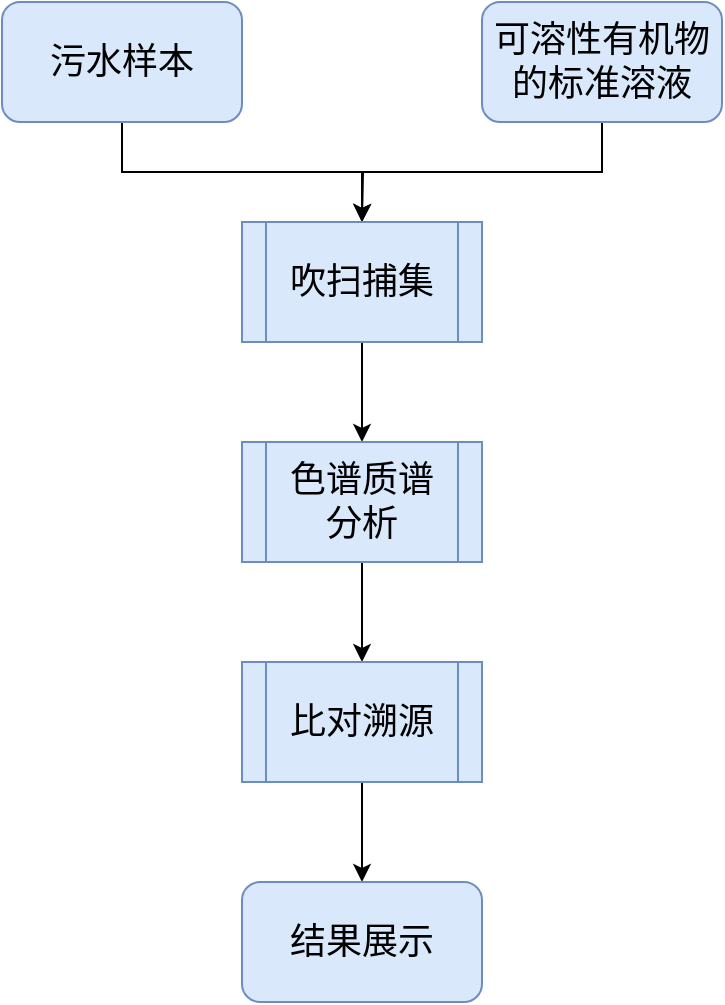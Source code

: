 <mxfile version="14.5.7" type="github">
  <diagram id="qR3vfBcr_UZPv56-9Voo" name="Page-1">
    <mxGraphModel dx="868" dy="393" grid="1" gridSize="10" guides="1" tooltips="1" connect="1" arrows="1" fold="1" page="1" pageScale="1" pageWidth="827" pageHeight="1169" math="0" shadow="0">
      <root>
        <mxCell id="0" />
        <mxCell id="1" parent="0" />
        <mxCell id="p8fG_gaxwfQypIJl60Vr-6" style="edgeStyle=orthogonalEdgeStyle;rounded=0;orthogonalLoop=1;jettySize=auto;html=1;exitX=0.5;exitY=1;exitDx=0;exitDy=0;" parent="1" source="p8fG_gaxwfQypIJl60Vr-1" edge="1">
          <mxGeometry relative="1" as="geometry">
            <mxPoint x="420" y="200" as="targetPoint" />
          </mxGeometry>
        </mxCell>
        <mxCell id="p8fG_gaxwfQypIJl60Vr-1" value="&lt;font style=&quot;font-size: 18px&quot;&gt;可溶性有机物&lt;br&gt;的标准溶液&lt;/font&gt;" style="rounded=1;whiteSpace=wrap;html=1;fillColor=#dae8fc;strokeColor=#6c8ebf;" parent="1" vertex="1">
          <mxGeometry x="480" y="90" width="120" height="60" as="geometry" />
        </mxCell>
        <mxCell id="p8fG_gaxwfQypIJl60Vr-5" style="edgeStyle=orthogonalEdgeStyle;rounded=0;orthogonalLoop=1;jettySize=auto;html=1;exitX=0.5;exitY=1;exitDx=0;exitDy=0;entryX=0.5;entryY=0;entryDx=0;entryDy=0;" parent="1" source="p8fG_gaxwfQypIJl60Vr-2" target="p8fG_gaxwfQypIJl60Vr-3" edge="1">
          <mxGeometry relative="1" as="geometry" />
        </mxCell>
        <mxCell id="p8fG_gaxwfQypIJl60Vr-2" value="&lt;span style=&quot;font-size: 18px&quot;&gt;污水样本&lt;/span&gt;" style="rounded=1;whiteSpace=wrap;html=1;fillColor=#dae8fc;strokeColor=#6c8ebf;" parent="1" vertex="1">
          <mxGeometry x="240" y="90" width="120" height="60" as="geometry" />
        </mxCell>
        <mxCell id="p8fG_gaxwfQypIJl60Vr-7" style="edgeStyle=orthogonalEdgeStyle;rounded=0;orthogonalLoop=1;jettySize=auto;html=1;exitX=0.5;exitY=1;exitDx=0;exitDy=0;entryX=0.5;entryY=0;entryDx=0;entryDy=0;" parent="1" source="p8fG_gaxwfQypIJl60Vr-3" target="p8fG_gaxwfQypIJl60Vr-4" edge="1">
          <mxGeometry relative="1" as="geometry" />
        </mxCell>
        <mxCell id="p8fG_gaxwfQypIJl60Vr-3" value="&lt;font style=&quot;font-size: 18px&quot;&gt;吹扫捕集&lt;/font&gt;" style="shape=process;whiteSpace=wrap;html=1;backgroundOutline=1;fillColor=#dae8fc;strokeColor=#6c8ebf;" parent="1" vertex="1">
          <mxGeometry x="360" y="200" width="120" height="60" as="geometry" />
        </mxCell>
        <mxCell id="p8fG_gaxwfQypIJl60Vr-9" style="edgeStyle=orthogonalEdgeStyle;rounded=0;orthogonalLoop=1;jettySize=auto;html=1;exitX=0.5;exitY=1;exitDx=0;exitDy=0;entryX=0.5;entryY=0;entryDx=0;entryDy=0;" parent="1" source="p8fG_gaxwfQypIJl60Vr-4" target="p8fG_gaxwfQypIJl60Vr-8" edge="1">
          <mxGeometry relative="1" as="geometry" />
        </mxCell>
        <mxCell id="p8fG_gaxwfQypIJl60Vr-4" value="&lt;font style=&quot;font-size: 18px&quot;&gt;色谱质谱&lt;br&gt;分析&lt;br&gt;&lt;/font&gt;" style="shape=process;whiteSpace=wrap;html=1;backgroundOutline=1;fillColor=#dae8fc;strokeColor=#6c8ebf;" parent="1" vertex="1">
          <mxGeometry x="360" y="310" width="120" height="60" as="geometry" />
        </mxCell>
        <mxCell id="p8fG_gaxwfQypIJl60Vr-11" style="edgeStyle=orthogonalEdgeStyle;rounded=0;orthogonalLoop=1;jettySize=auto;html=1;exitX=0.5;exitY=1;exitDx=0;exitDy=0;" parent="1" source="p8fG_gaxwfQypIJl60Vr-8" target="p8fG_gaxwfQypIJl60Vr-10" edge="1">
          <mxGeometry relative="1" as="geometry" />
        </mxCell>
        <mxCell id="p8fG_gaxwfQypIJl60Vr-8" value="&lt;font style=&quot;font-size: 18px&quot;&gt;比对溯源&lt;/font&gt;" style="shape=process;whiteSpace=wrap;html=1;backgroundOutline=1;fillColor=#dae8fc;strokeColor=#6c8ebf;" parent="1" vertex="1">
          <mxGeometry x="360" y="420" width="120" height="60" as="geometry" />
        </mxCell>
        <mxCell id="p8fG_gaxwfQypIJl60Vr-10" value="&lt;span style=&quot;font-size: 18px&quot;&gt;结果展示&lt;/span&gt;" style="rounded=1;whiteSpace=wrap;html=1;fillColor=#dae8fc;strokeColor=#6c8ebf;" parent="1" vertex="1">
          <mxGeometry x="360" y="530" width="120" height="60" as="geometry" />
        </mxCell>
      </root>
    </mxGraphModel>
  </diagram>
</mxfile>
